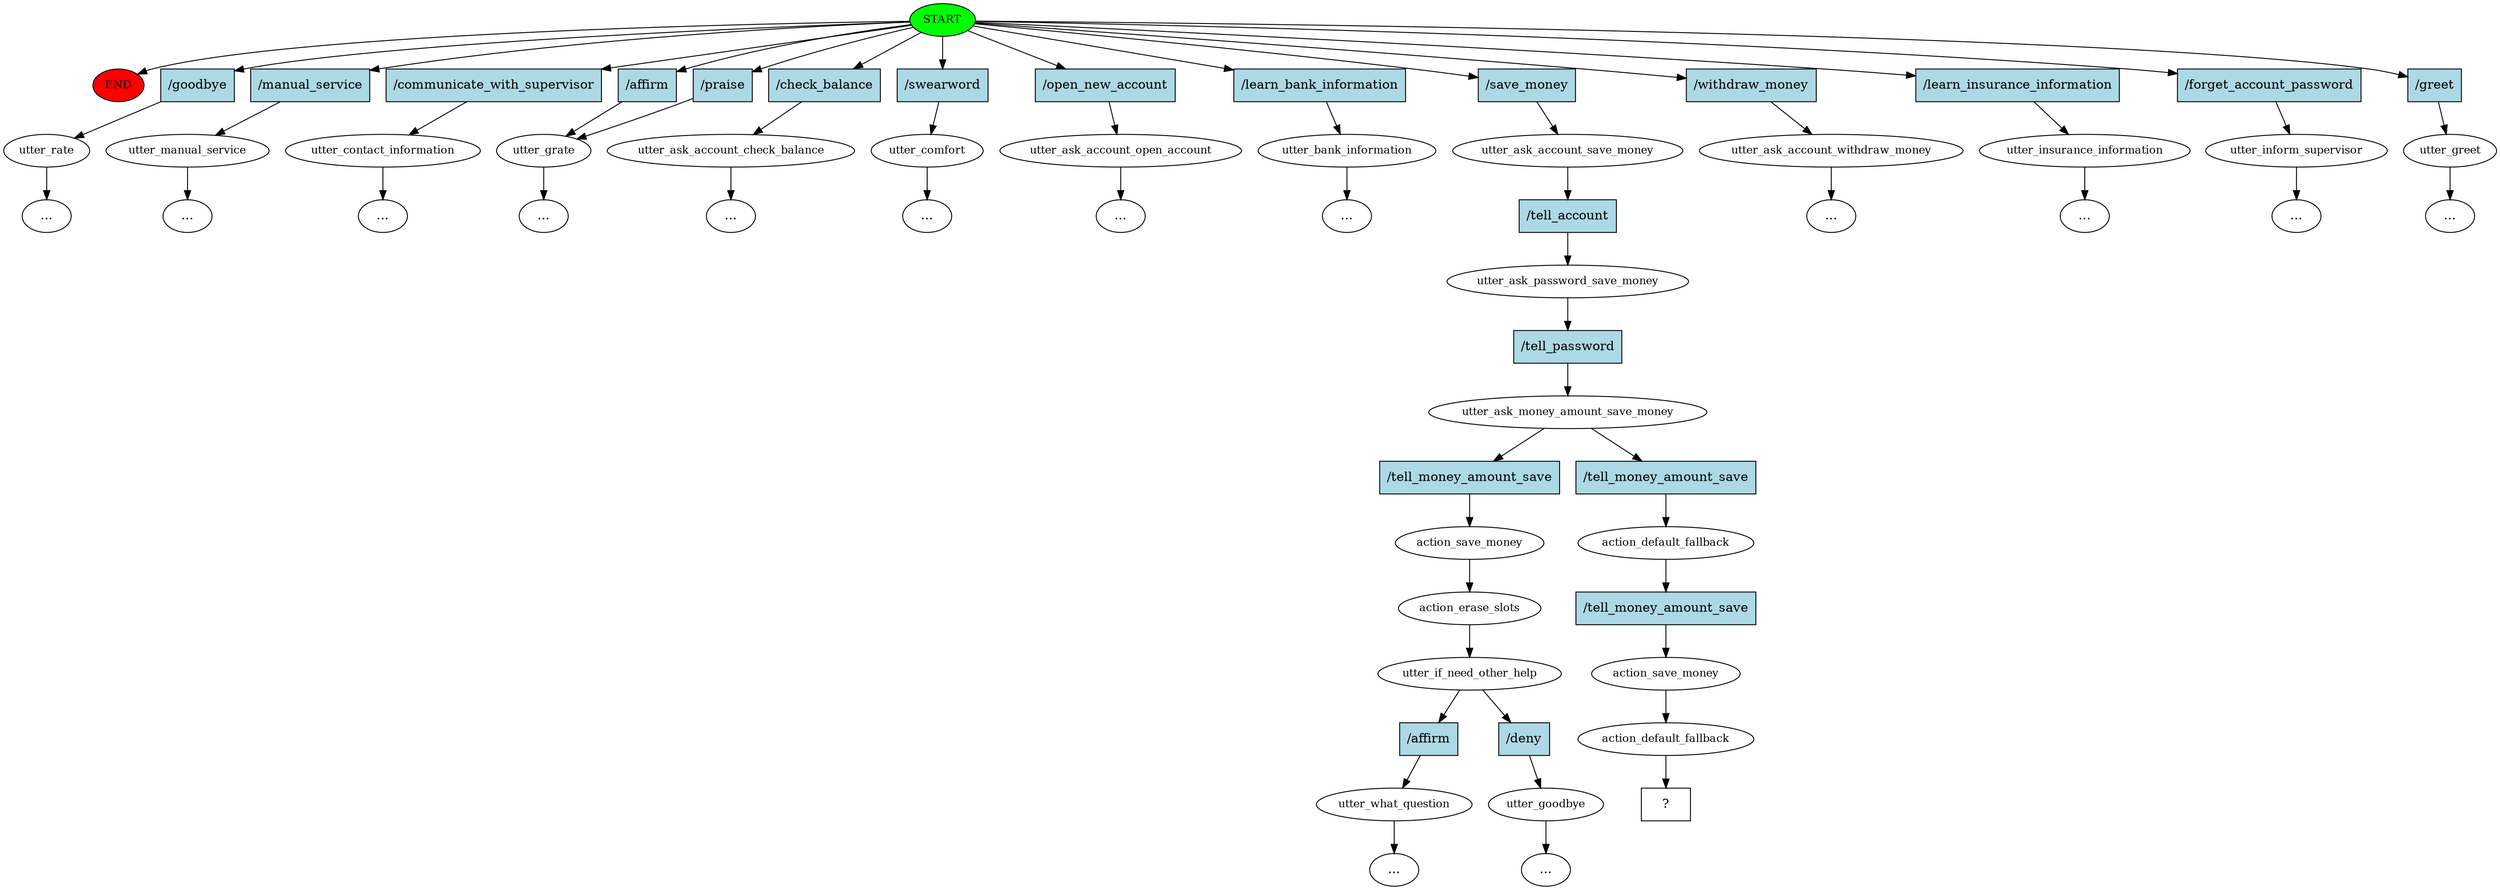 digraph  {
0 [class="start active", fillcolor=green, fontsize=12, label=START, style=filled];
"-1" [class=end, fillcolor=red, fontsize=12, label=END, style=filled];
1 [class="", fontsize=12, label=utter_rate];
2 [class="", fontsize=12, label=utter_manual_service];
"-4" [class=ellipsis, label="..."];
3 [class="", fontsize=12, label=utter_contact_information];
4 [class="", fontsize=12, label=utter_grate];
6 [class="", fontsize=12, label=utter_ask_account_check_balance];
7 [class="", fontsize=12, label=utter_comfort];
8 [class="", fontsize=12, label=utter_ask_account_open_account];
9 [class="", fontsize=12, label=utter_bank_information];
10 [class=active, fontsize=12, label=utter_ask_account_save_money];
11 [class=active, fontsize=12, label=utter_ask_password_save_money];
12 [class=active, fontsize=12, label=utter_ask_money_amount_save_money];
13 [class="", fontsize=12, label=action_save_money];
14 [class="", fontsize=12, label=action_erase_slots];
15 [class="", fontsize=12, label=utter_if_need_other_help];
16 [class="", fontsize=12, label=utter_what_question];
"-12" [class=ellipsis, label="..."];
17 [class="", fontsize=12, label=utter_ask_account_withdraw_money];
18 [class="", fontsize=12, label=utter_insurance_information];
19 [class="", fontsize=12, label=utter_inform_supervisor];
"-17" [class=ellipsis, label="..."];
"-19" [class=ellipsis, label="..."];
"-20" [class=ellipsis, label="..."];
"-21" [class=ellipsis, label="..."];
"-22" [class=ellipsis, label="..."];
"-23" [class=ellipsis, label="..."];
34 [class="", fontsize=12, label=utter_goodbye];
"-24" [class=ellipsis, label="..."];
"-25" [class=ellipsis, label="..."];
"-26" [class=ellipsis, label="..."];
"-28" [class=ellipsis, label="..."];
39 [class="", fontsize=12, label=utter_greet];
"-29" [class=ellipsis, label="..."];
"-30" [class=ellipsis, label="..."];
44 [class=active, fontsize=12, label=action_default_fallback];
45 [class=active, fontsize=12, label=action_save_money];
46 [class=active, fontsize=12, label=action_default_fallback];
47 [class="intent dashed active", label="  ?  ", shape=rect];
48 [class=intent, fillcolor=lightblue, label="/goodbye", shape=rect, style=filled];
49 [class=intent, fillcolor=lightblue, label="/manual_service", shape=rect, style=filled];
50 [class=intent, fillcolor=lightblue, label="/communicate_with_supervisor", shape=rect, style=filled];
51 [class=intent, fillcolor=lightblue, label="/affirm", shape=rect, style=filled];
52 [class=intent, fillcolor=lightblue, label="/praise", shape=rect, style=filled];
53 [class=intent, fillcolor=lightblue, label="/check_balance", shape=rect, style=filled];
54 [class=intent, fillcolor=lightblue, label="/swearword", shape=rect, style=filled];
55 [class=intent, fillcolor=lightblue, label="/open_new_account", shape=rect, style=filled];
56 [class=intent, fillcolor=lightblue, label="/learn_bank_information", shape=rect, style=filled];
57 [class="intent active", fillcolor=lightblue, label="/save_money", shape=rect, style=filled];
58 [class=intent, fillcolor=lightblue, label="/withdraw_money", shape=rect, style=filled];
59 [class=intent, fillcolor=lightblue, label="/learn_insurance_information", shape=rect, style=filled];
60 [class=intent, fillcolor=lightblue, label="/forget_account_password", shape=rect, style=filled];
61 [class=intent, fillcolor=lightblue, label="/greet", shape=rect, style=filled];
62 [class="intent active", fillcolor=lightblue, label="/tell_account", shape=rect, style=filled];
63 [class="intent active", fillcolor=lightblue, label="/tell_password", shape=rect, style=filled];
64 [class=intent, fillcolor=lightblue, label="/tell_money_amount_save", shape=rect, style=filled];
65 [class="intent active", fillcolor=lightblue, label="/tell_money_amount_save", shape=rect, style=filled];
66 [class=intent, fillcolor=lightblue, label="/affirm", shape=rect, style=filled];
67 [class=intent, fillcolor=lightblue, label="/deny", shape=rect, style=filled];
68 [class="intent active", fillcolor=lightblue, label="/tell_money_amount_save", shape=rect, style=filled];
0 -> "-1"  [class="", key=NONE, label=""];
0 -> 48  [class="", key=0];
0 -> 49  [class="", key=0];
0 -> 50  [class="", key=0];
0 -> 51  [class="", key=0];
0 -> 52  [class="", key=0];
0 -> 53  [class="", key=0];
0 -> 54  [class="", key=0];
0 -> 55  [class="", key=0];
0 -> 56  [class="", key=0];
0 -> 57  [class=active, key=0];
0 -> 58  [class="", key=0];
0 -> 59  [class="", key=0];
0 -> 60  [class="", key=0];
0 -> 61  [class="", key=0];
1 -> "-30"  [class="", key=NONE, label=""];
2 -> "-4"  [class="", key=NONE, label=""];
3 -> "-17"  [class="", key=NONE, label=""];
4 -> "-19"  [class="", key=NONE, label=""];
6 -> "-20"  [class="", key=NONE, label=""];
7 -> "-21"  [class="", key=NONE, label=""];
8 -> "-22"  [class="", key=NONE, label=""];
9 -> "-23"  [class="", key=NONE, label=""];
10 -> 62  [class=active, key=0];
11 -> 63  [class=active, key=0];
12 -> 64  [class="", key=0];
12 -> 65  [class=active, key=0];
13 -> 14  [class="", key=NONE, label=""];
14 -> 15  [class="", key=NONE, label=""];
15 -> 66  [class="", key=0];
15 -> 67  [class="", key=0];
16 -> "-12"  [class="", key=NONE, label=""];
17 -> "-25"  [class="", key=NONE, label=""];
18 -> "-26"  [class="", key=NONE, label=""];
19 -> "-28"  [class="", key=NONE, label=""];
34 -> "-24"  [class="", key=NONE, label=""];
39 -> "-29"  [class="", key=NONE, label=""];
44 -> 68  [class=active, key=0];
45 -> 46  [class=active, key=NONE, label=""];
46 -> 47  [class=active, key=NONE, label=""];
48 -> 1  [class="", key=0];
49 -> 2  [class="", key=0];
50 -> 3  [class="", key=0];
51 -> 4  [class="", key=0];
52 -> 4  [class="", key=0];
53 -> 6  [class="", key=0];
54 -> 7  [class="", key=0];
55 -> 8  [class="", key=0];
56 -> 9  [class="", key=0];
57 -> 10  [class=active, key=0];
58 -> 17  [class="", key=0];
59 -> 18  [class="", key=0];
60 -> 19  [class="", key=0];
61 -> 39  [class="", key=0];
62 -> 11  [class=active, key=0];
63 -> 12  [class=active, key=0];
64 -> 13  [class="", key=0];
65 -> 44  [class=active, key=0];
66 -> 16  [class="", key=0];
67 -> 34  [class="", key=0];
68 -> 45  [class=active, key=0];
}
